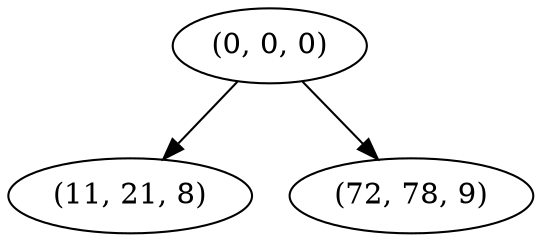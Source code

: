digraph tree {
    "(0, 0, 0)";
    "(11, 21, 8)";
    "(72, 78, 9)";
    "(0, 0, 0)" -> "(11, 21, 8)";
    "(0, 0, 0)" -> "(72, 78, 9)";
}
